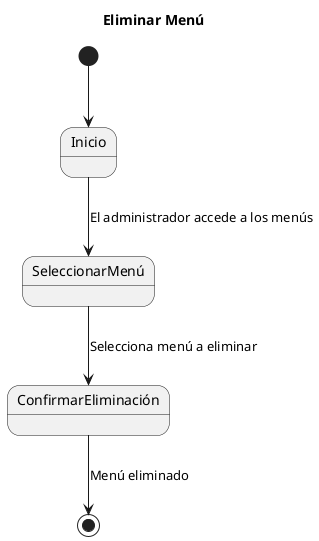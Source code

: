 @startuml
title Eliminar Menú
[*] --> Inicio

Inicio --> SeleccionarMenú : El administrador accede a los menús
SeleccionarMenú --> ConfirmarEliminación : Selecciona menú a eliminar
ConfirmarEliminación --> [*] : Menú eliminado
@enduml
